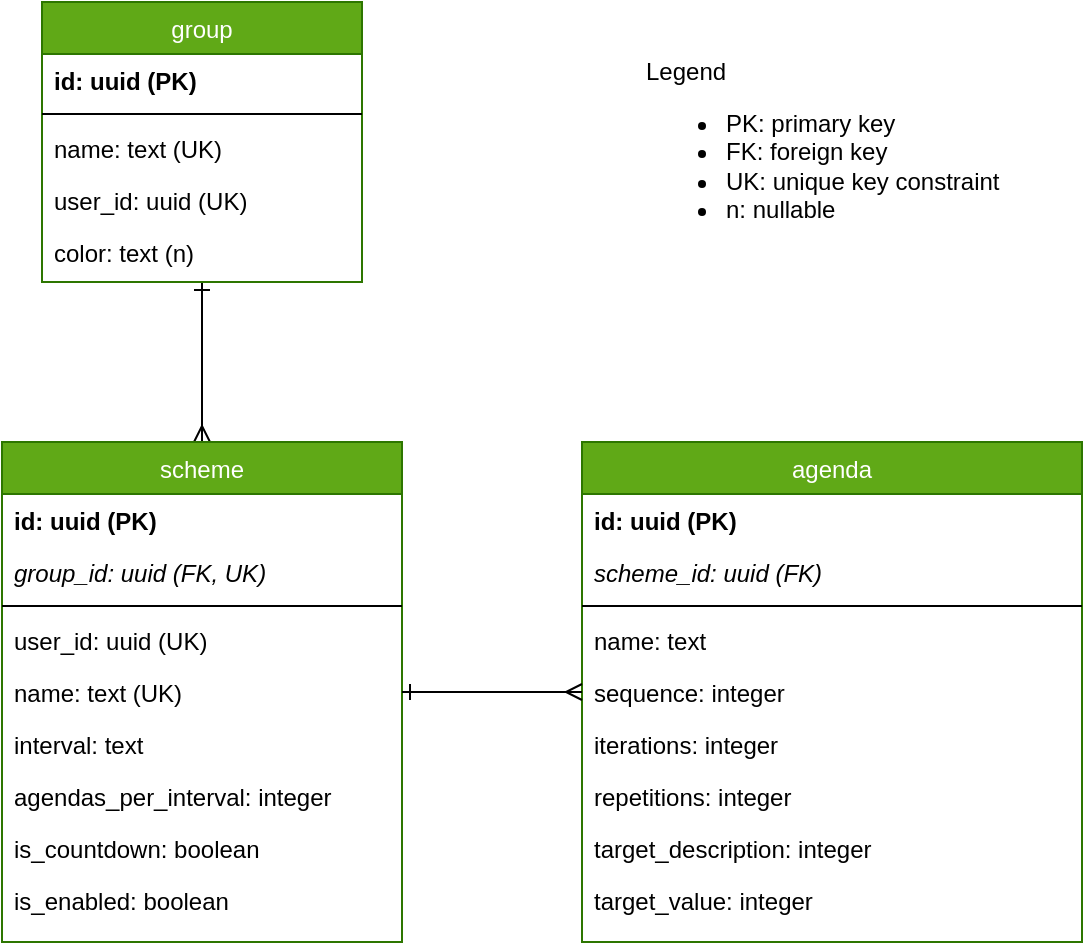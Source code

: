 <mxfile version="13.0.3" type="device"><diagram id="C5RBs43oDa-KdzZeNtuy" name="Page-1"><mxGraphModel dx="1106" dy="1003" grid="1" gridSize="10" guides="1" tooltips="1" connect="1" arrows="1" fold="1" page="1" pageScale="1" pageWidth="827" pageHeight="1169" math="0" shadow="0"><root><mxCell id="WIyWlLk6GJQsqaUBKTNV-0"/><mxCell id="WIyWlLk6GJQsqaUBKTNV-1" parent="WIyWlLk6GJQsqaUBKTNV-0"/><mxCell id="mugY9paXXrD6j5DSsRTn-37" style="rounded=0;orthogonalLoop=1;jettySize=auto;html=1;exitX=0.5;exitY=1;exitDx=0;exitDy=0;entryX=0.5;entryY=0;entryDx=0;entryDy=0;strokeColor=#000000;edgeStyle=orthogonalEdgeStyle;startArrow=ERone;startFill=0;endArrow=ERmany;endFill=0;" parent="WIyWlLk6GJQsqaUBKTNV-1" source="zkfFHV4jXpPFQw0GAbJ--0" target="mugY9paXXrD6j5DSsRTn-2" edge="1"><mxGeometry relative="1" as="geometry"/></mxCell><mxCell id="mugY9paXXrD6j5DSsRTn-12" value="&lt;span&gt;Legend&lt;/span&gt;&lt;br&gt;&lt;ul&gt;&lt;li&gt;PK: primary key&lt;/li&gt;&lt;li&gt;FK: foreign key&lt;/li&gt;&lt;li&gt;UK: unique key constraint&lt;/li&gt;&lt;li&gt;n: nullable&lt;/li&gt;&lt;/ul&gt;" style="text;strokeColor=none;fillColor=none;html=1;whiteSpace=wrap;verticalAlign=middle;overflow=hidden;" parent="WIyWlLk6GJQsqaUBKTNV-1" vertex="1"><mxGeometry x="520" y="95" width="200" height="90" as="geometry"/></mxCell><mxCell id="zkfFHV4jXpPFQw0GAbJ--0" value="group" style="swimlane;fontStyle=0;align=center;verticalAlign=top;childLayout=stackLayout;horizontal=1;startSize=26;horizontalStack=0;resizeParent=1;resizeLast=0;collapsible=1;marginBottom=0;rounded=0;shadow=0;strokeWidth=1;fillColor=#60a917;strokeColor=#2D7600;fontColor=#ffffff;" parent="WIyWlLk6GJQsqaUBKTNV-1" vertex="1"><mxGeometry x="220" y="70" width="160" height="140" as="geometry"><mxRectangle x="230" y="140" width="160" height="26" as="alternateBounds"/></mxGeometry></mxCell><mxCell id="zkfFHV4jXpPFQw0GAbJ--1" value="id: uuid (PK)" style="text;align=left;verticalAlign=top;spacingLeft=4;spacingRight=4;overflow=hidden;rotatable=0;points=[[0,0.5],[1,0.5]];portConstraint=eastwest;fontStyle=1" parent="zkfFHV4jXpPFQw0GAbJ--0" vertex="1"><mxGeometry y="26" width="160" height="26" as="geometry"/></mxCell><mxCell id="zkfFHV4jXpPFQw0GAbJ--4" value="" style="line;html=1;strokeWidth=1;align=left;verticalAlign=middle;spacingTop=-1;spacingLeft=3;spacingRight=3;rotatable=0;labelPosition=right;points=[];portConstraint=eastwest;" parent="zkfFHV4jXpPFQw0GAbJ--0" vertex="1"><mxGeometry y="52" width="160" height="8" as="geometry"/></mxCell><mxCell id="zkfFHV4jXpPFQw0GAbJ--5" value="name: text (UK)" style="text;align=left;verticalAlign=top;spacingLeft=4;spacingRight=4;overflow=hidden;rotatable=0;points=[[0,0.5],[1,0.5]];portConstraint=eastwest;" parent="zkfFHV4jXpPFQw0GAbJ--0" vertex="1"><mxGeometry y="60" width="160" height="26" as="geometry"/></mxCell><mxCell id="zkfFHV4jXpPFQw0GAbJ--2" value="user_id: uuid (UK)" style="text;align=left;verticalAlign=top;spacingLeft=4;spacingRight=4;overflow=hidden;rotatable=0;points=[[0,0.5],[1,0.5]];portConstraint=eastwest;rounded=0;shadow=0;html=0;" parent="zkfFHV4jXpPFQw0GAbJ--0" vertex="1"><mxGeometry y="86" width="160" height="26" as="geometry"/></mxCell><mxCell id="zkfFHV4jXpPFQw0GAbJ--3" value="color: text (n)" style="text;align=left;verticalAlign=top;spacingLeft=4;spacingRight=4;overflow=hidden;rotatable=0;points=[[0,0.5],[1,0.5]];portConstraint=eastwest;rounded=0;shadow=0;html=0;" parent="zkfFHV4jXpPFQw0GAbJ--0" vertex="1"><mxGeometry y="112" width="160" height="26" as="geometry"/></mxCell><mxCell id="mugY9paXXrD6j5DSsRTn-2" value="scheme" style="swimlane;fontStyle=0;align=center;verticalAlign=top;childLayout=stackLayout;horizontal=1;startSize=26;horizontalStack=0;resizeParent=1;resizeLast=0;collapsible=1;marginBottom=0;rounded=0;shadow=0;strokeWidth=1;fillColor=#60a917;strokeColor=#2D7600;fontColor=#ffffff;" parent="WIyWlLk6GJQsqaUBKTNV-1" vertex="1"><mxGeometry x="200" y="290" width="200" height="250" as="geometry"><mxRectangle x="230" y="140" width="160" height="26" as="alternateBounds"/></mxGeometry></mxCell><mxCell id="mugY9paXXrD6j5DSsRTn-3" value="id: uuid (PK)" style="text;align=left;verticalAlign=top;spacingLeft=4;spacingRight=4;overflow=hidden;rotatable=0;points=[[0,0.5],[1,0.5]];portConstraint=eastwest;fontStyle=1" parent="mugY9paXXrD6j5DSsRTn-2" vertex="1"><mxGeometry y="26" width="200" height="26" as="geometry"/></mxCell><mxCell id="mugY9paXXrD6j5DSsRTn-5" value="group_id: uuid (FK, UK)" style="text;align=left;verticalAlign=top;spacingLeft=4;spacingRight=4;overflow=hidden;rotatable=0;points=[[0,0.5],[1,0.5]];portConstraint=eastwest;fontStyle=2" parent="mugY9paXXrD6j5DSsRTn-2" vertex="1"><mxGeometry y="52" width="200" height="26" as="geometry"/></mxCell><mxCell id="mugY9paXXrD6j5DSsRTn-4" value="" style="line;html=1;strokeWidth=1;align=left;verticalAlign=middle;spacingTop=-1;spacingLeft=3;spacingRight=3;rotatable=0;labelPosition=right;points=[];portConstraint=eastwest;" parent="mugY9paXXrD6j5DSsRTn-2" vertex="1"><mxGeometry y="78" width="200" height="8" as="geometry"/></mxCell><mxCell id="mugY9paXXrD6j5DSsRTn-6" value="user_id: uuid (UK)" style="text;align=left;verticalAlign=top;spacingLeft=4;spacingRight=4;overflow=hidden;rotatable=0;points=[[0,0.5],[1,0.5]];portConstraint=eastwest;rounded=0;shadow=0;html=0;" parent="mugY9paXXrD6j5DSsRTn-2" vertex="1"><mxGeometry y="86" width="200" height="26" as="geometry"/></mxCell><mxCell id="mugY9paXXrD6j5DSsRTn-7" value="name: text (UK)" style="text;align=left;verticalAlign=top;spacingLeft=4;spacingRight=4;overflow=hidden;rotatable=0;points=[[0,0.5],[1,0.5]];portConstraint=eastwest;rounded=0;shadow=0;html=0;" parent="mugY9paXXrD6j5DSsRTn-2" vertex="1"><mxGeometry y="112" width="200" height="26" as="geometry"/></mxCell><mxCell id="mugY9paXXrD6j5DSsRTn-11" value="interval: text" style="text;align=left;verticalAlign=top;spacingLeft=4;spacingRight=4;overflow=hidden;rotatable=0;points=[[0,0.5],[1,0.5]];portConstraint=eastwest;rounded=0;shadow=0;html=0;" parent="mugY9paXXrD6j5DSsRTn-2" vertex="1"><mxGeometry y="138" width="200" height="26" as="geometry"/></mxCell><mxCell id="mugY9paXXrD6j5DSsRTn-14" value="agendas_per_interval: integer" style="text;align=left;verticalAlign=top;spacingLeft=4;spacingRight=4;overflow=hidden;rotatable=0;points=[[0,0.5],[1,0.5]];portConstraint=eastwest;rounded=0;shadow=0;html=0;" parent="mugY9paXXrD6j5DSsRTn-2" vertex="1"><mxGeometry y="164" width="200" height="26" as="geometry"/></mxCell><mxCell id="mugY9paXXrD6j5DSsRTn-24" value="is_countdown: boolean" style="text;align=left;verticalAlign=top;spacingLeft=4;spacingRight=4;overflow=hidden;rotatable=0;points=[[0,0.5],[1,0.5]];portConstraint=eastwest;rounded=0;shadow=0;html=0;" parent="mugY9paXXrD6j5DSsRTn-2" vertex="1"><mxGeometry y="190" width="200" height="26" as="geometry"/></mxCell><mxCell id="mugY9paXXrD6j5DSsRTn-23" value="is_enabled: boolean" style="text;align=left;verticalAlign=top;spacingLeft=4;spacingRight=4;overflow=hidden;rotatable=0;points=[[0,0.5],[1,0.5]];portConstraint=eastwest;rounded=0;shadow=0;html=0;" parent="mugY9paXXrD6j5DSsRTn-2" vertex="1"><mxGeometry y="216" width="200" height="26" as="geometry"/></mxCell><mxCell id="mugY9paXXrD6j5DSsRTn-26" value="agenda" style="swimlane;fontStyle=0;align=center;verticalAlign=top;childLayout=stackLayout;horizontal=1;startSize=26;horizontalStack=0;resizeParent=1;resizeLast=0;collapsible=1;marginBottom=0;rounded=0;shadow=0;strokeWidth=1;fillColor=#60a917;strokeColor=#2D7600;fontColor=#ffffff;" parent="WIyWlLk6GJQsqaUBKTNV-1" vertex="1"><mxGeometry x="490" y="290" width="250" height="250" as="geometry"><mxRectangle x="230" y="140" width="160" height="26" as="alternateBounds"/></mxGeometry></mxCell><mxCell id="mugY9paXXrD6j5DSsRTn-27" value="id: uuid (PK)" style="text;align=left;verticalAlign=top;spacingLeft=4;spacingRight=4;overflow=hidden;rotatable=0;points=[[0,0.5],[1,0.5]];portConstraint=eastwest;fontStyle=1" parent="mugY9paXXrD6j5DSsRTn-26" vertex="1"><mxGeometry y="26" width="250" height="26" as="geometry"/></mxCell><mxCell id="mugY9paXXrD6j5DSsRTn-28" value="scheme_id: uuid (FK)" style="text;align=left;verticalAlign=top;spacingLeft=4;spacingRight=4;overflow=hidden;rotatable=0;points=[[0,0.5],[1,0.5]];portConstraint=eastwest;fontStyle=2" parent="mugY9paXXrD6j5DSsRTn-26" vertex="1"><mxGeometry y="52" width="250" height="26" as="geometry"/></mxCell><mxCell id="mugY9paXXrD6j5DSsRTn-29" value="" style="line;html=1;strokeWidth=1;align=left;verticalAlign=middle;spacingTop=-1;spacingLeft=3;spacingRight=3;rotatable=0;labelPosition=right;points=[];portConstraint=eastwest;" parent="mugY9paXXrD6j5DSsRTn-26" vertex="1"><mxGeometry y="78" width="250" height="8" as="geometry"/></mxCell><mxCell id="mugY9paXXrD6j5DSsRTn-31" value="name: text" style="text;align=left;verticalAlign=top;spacingLeft=4;spacingRight=4;overflow=hidden;rotatable=0;points=[[0,0.5],[1,0.5]];portConstraint=eastwest;rounded=0;shadow=0;html=0;" parent="mugY9paXXrD6j5DSsRTn-26" vertex="1"><mxGeometry y="86" width="250" height="26" as="geometry"/></mxCell><mxCell id="mugY9paXXrD6j5DSsRTn-32" value="sequence: integer" style="text;align=left;verticalAlign=top;spacingLeft=4;spacingRight=4;overflow=hidden;rotatable=0;points=[[0,0.5],[1,0.5]];portConstraint=eastwest;rounded=0;shadow=0;html=0;" parent="mugY9paXXrD6j5DSsRTn-26" vertex="1"><mxGeometry y="112" width="250" height="26" as="geometry"/></mxCell><mxCell id="mugY9paXXrD6j5DSsRTn-33" value="iterations: integer" style="text;align=left;verticalAlign=top;spacingLeft=4;spacingRight=4;overflow=hidden;rotatable=0;points=[[0,0.5],[1,0.5]];portConstraint=eastwest;rounded=0;shadow=0;html=0;" parent="mugY9paXXrD6j5DSsRTn-26" vertex="1"><mxGeometry y="138" width="250" height="26" as="geometry"/></mxCell><mxCell id="mugY9paXXrD6j5DSsRTn-34" value="repetitions: integer" style="text;align=left;verticalAlign=top;spacingLeft=4;spacingRight=4;overflow=hidden;rotatable=0;points=[[0,0.5],[1,0.5]];portConstraint=eastwest;rounded=0;shadow=0;html=0;" parent="mugY9paXXrD6j5DSsRTn-26" vertex="1"><mxGeometry y="164" width="250" height="26" as="geometry"/></mxCell><mxCell id="mugY9paXXrD6j5DSsRTn-36" value="target_description: integer" style="text;align=left;verticalAlign=top;spacingLeft=4;spacingRight=4;overflow=hidden;rotatable=0;points=[[0,0.5],[1,0.5]];portConstraint=eastwest;rounded=0;shadow=0;html=0;" parent="mugY9paXXrD6j5DSsRTn-26" vertex="1"><mxGeometry y="190" width="250" height="26" as="geometry"/></mxCell><mxCell id="mugY9paXXrD6j5DSsRTn-35" value="target_value: integer" style="text;align=left;verticalAlign=top;spacingLeft=4;spacingRight=4;overflow=hidden;rotatable=0;points=[[0,0.5],[1,0.5]];portConstraint=eastwest;rounded=0;shadow=0;html=0;" parent="mugY9paXXrD6j5DSsRTn-26" vertex="1"><mxGeometry y="216" width="250" height="26" as="geometry"/></mxCell><mxCell id="mugY9paXXrD6j5DSsRTn-38" style="edgeStyle=orthogonalEdgeStyle;rounded=0;orthogonalLoop=1;jettySize=auto;html=1;entryX=0;entryY=0.5;entryDx=0;entryDy=0;startArrow=ERone;startFill=0;endArrow=ERmany;endFill=0;strokeColor=#000000;" parent="WIyWlLk6GJQsqaUBKTNV-1" source="mugY9paXXrD6j5DSsRTn-7" target="mugY9paXXrD6j5DSsRTn-32" edge="1"><mxGeometry relative="1" as="geometry"/></mxCell></root></mxGraphModel></diagram></mxfile>